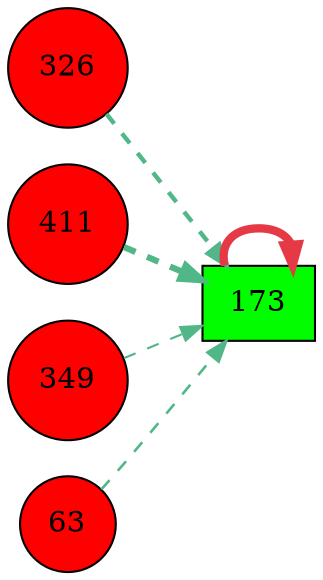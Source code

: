 digraph G{
rankdir=LR;
326 [style=filled, shape=circle, fillcolor="#fe0000", label="326"];
173 [style=filled, shape=box, fillcolor="#01fd00", label="173"];
411 [style=filled, shape=circle, fillcolor="#fe0000", label="411"];
349 [style=filled, shape=circle, fillcolor="#fe0000", label="349"];
63 [style=filled, shape=circle, fillcolor="#fe0000", label="63"];
173 -> 173 [color="#e63946",penwidth=4.00];
411 -> 173 [color="#52b788",style=dashed,penwidth=3.00];
326 -> 173 [color="#52b788",style=dashed,penwidth=2.13];
63 -> 173 [color="#52b788",style=dashed,penwidth=1.26];
349 -> 173 [color="#52b788",style=dashed,penwidth=1.04];
}